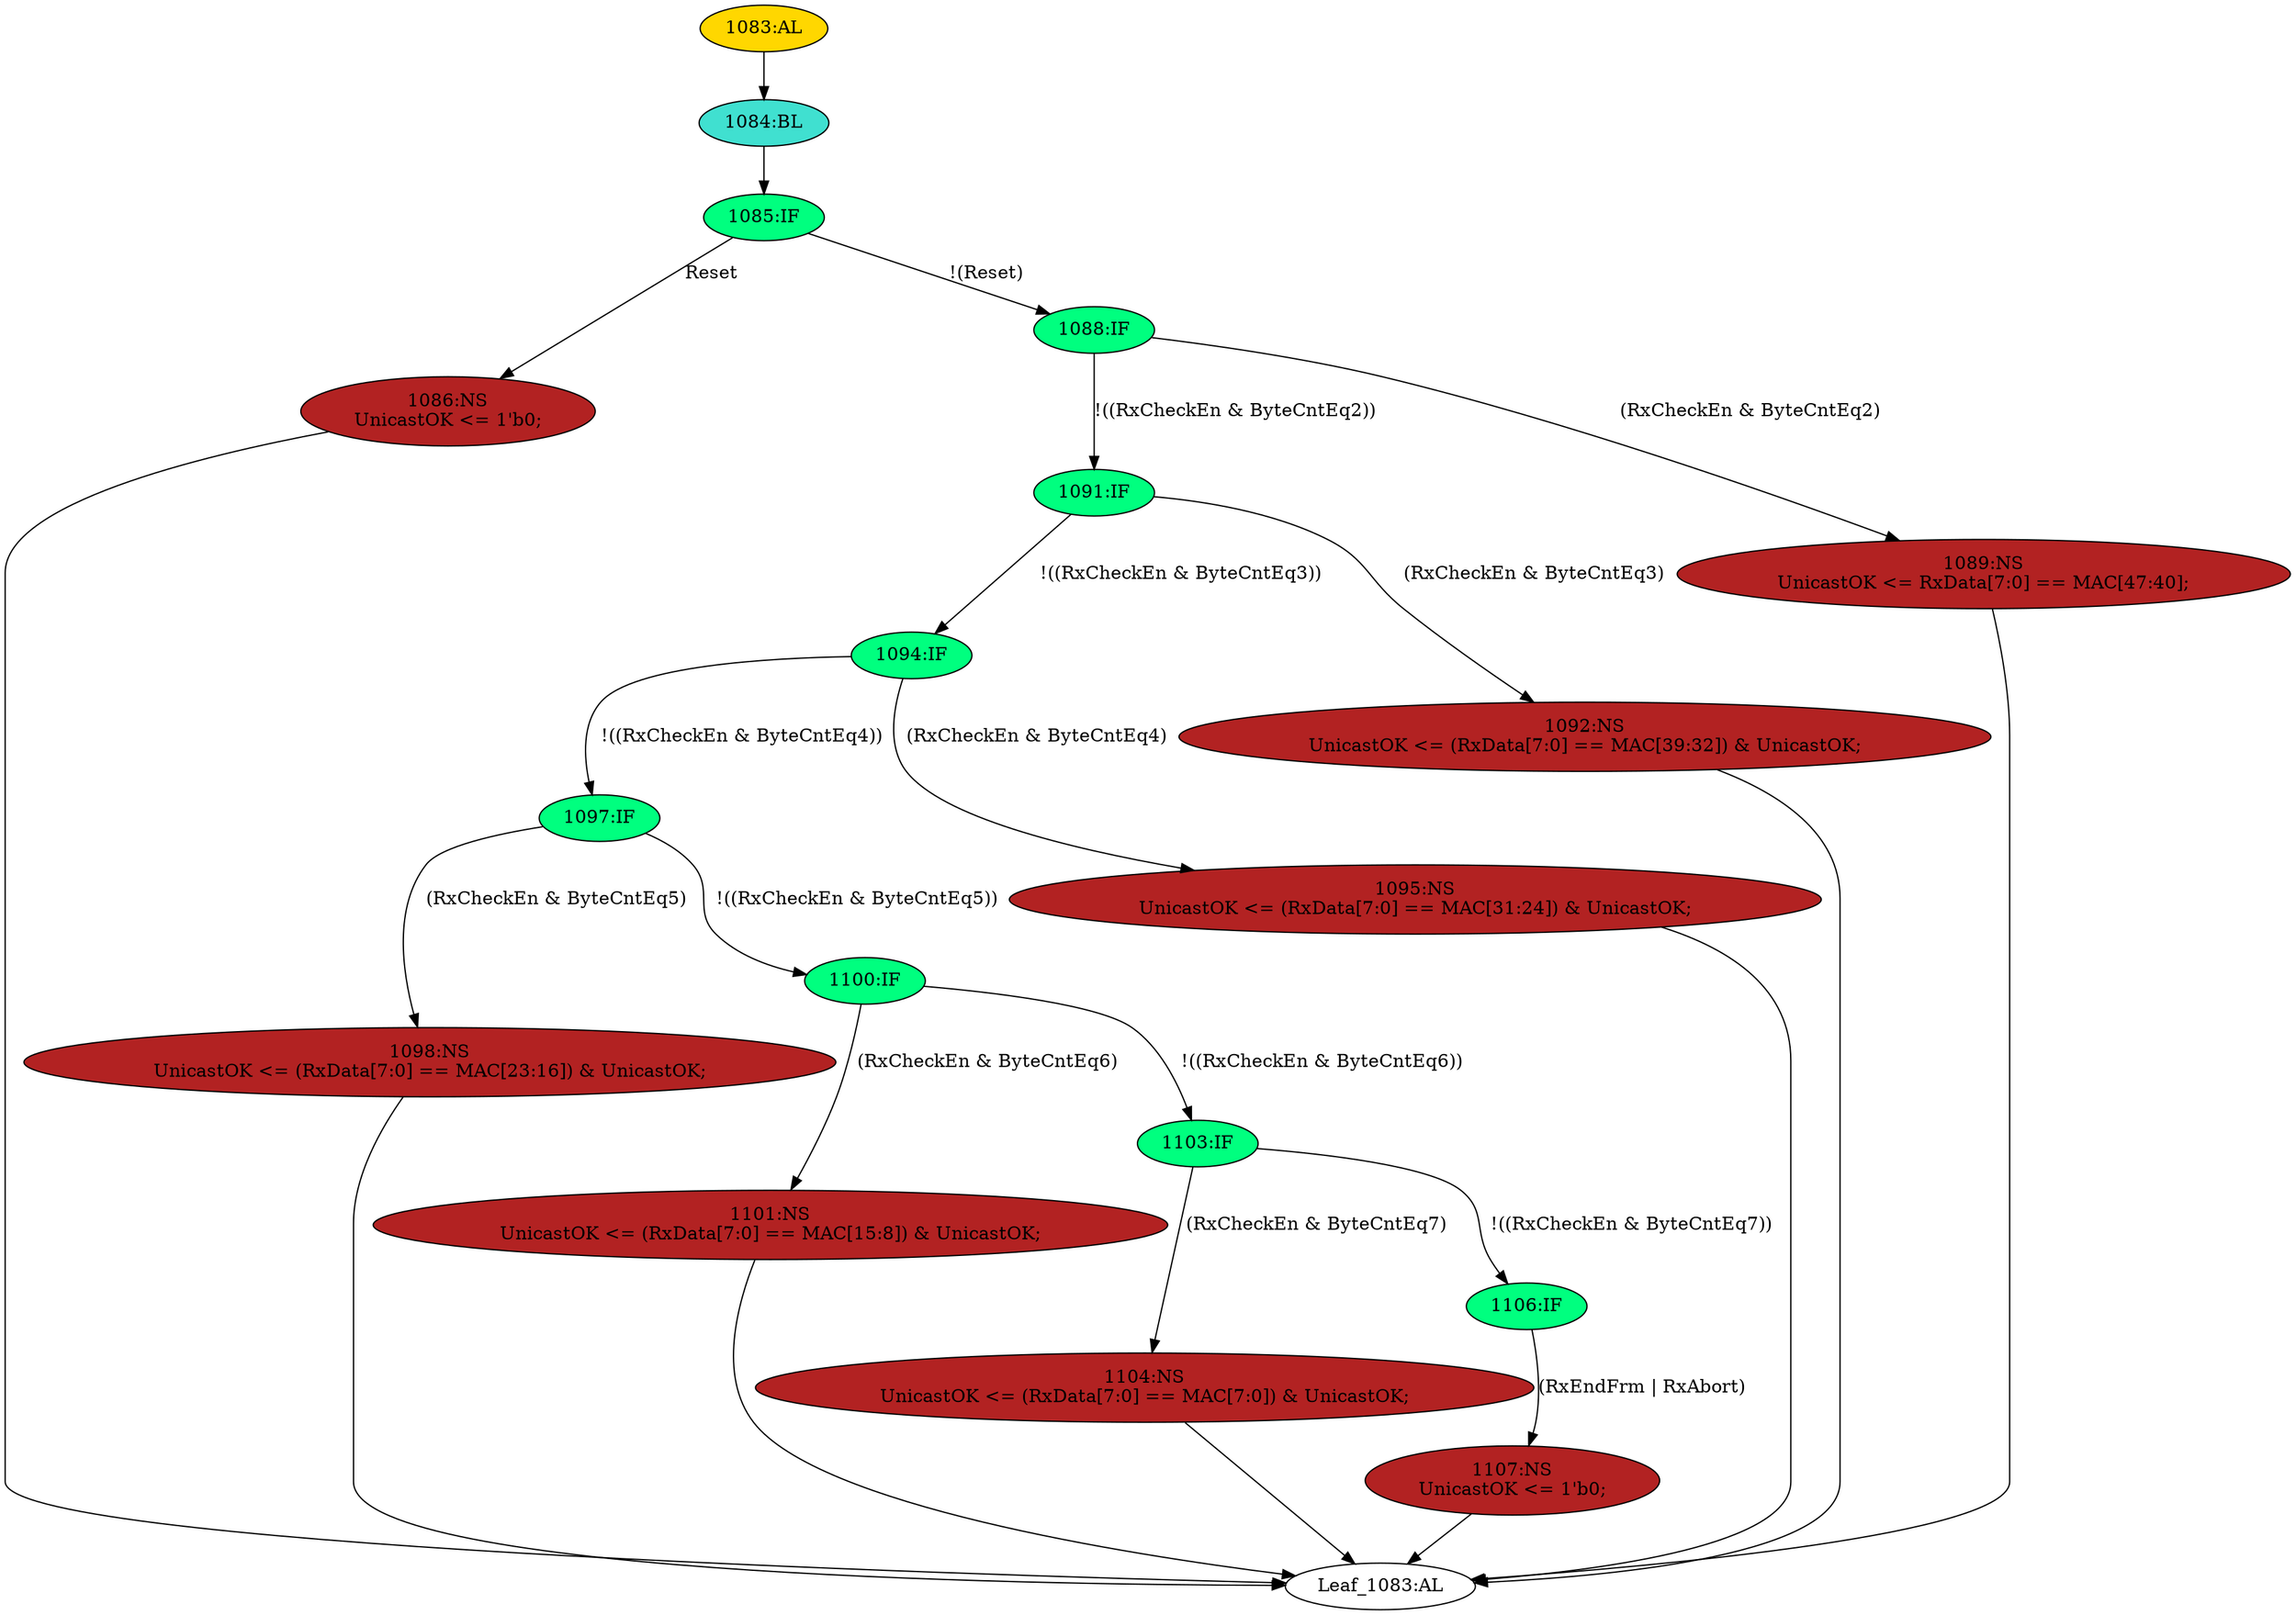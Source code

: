 strict digraph "" {
	node [label="\N"];
	"1094:IF"	 [ast="<pyverilog.vparser.ast.IfStatement object at 0x7fb430332590>",
		fillcolor=springgreen,
		label="1094:IF",
		statements="[]",
		style=filled,
		typ=IfStatement];
	"1097:IF"	 [ast="<pyverilog.vparser.ast.IfStatement object at 0x7fb43032c690>",
		fillcolor=springgreen,
		label="1097:IF",
		statements="[]",
		style=filled,
		typ=IfStatement];
	"1094:IF" -> "1097:IF"	 [cond="['RxCheckEn', 'ByteCntEq4']",
		label="!((RxCheckEn & ByteCntEq4))",
		lineno=1094];
	"1095:NS"	 [ast="<pyverilog.vparser.ast.NonblockingSubstitution object at 0x7fb43032a7d0>",
		fillcolor=firebrick,
		label="1095:NS
UnicastOK <= (RxData[7:0] == MAC[31:24]) & UnicastOK;",
		statements="[<pyverilog.vparser.ast.NonblockingSubstitution object at 0x7fb43032a7d0>]",
		style=filled,
		typ=NonblockingSubstitution];
	"1094:IF" -> "1095:NS"	 [cond="['RxCheckEn', 'ByteCntEq4']",
		label="(RxCheckEn & ByteCntEq4)",
		lineno=1094];
	"1101:NS"	 [ast="<pyverilog.vparser.ast.NonblockingSubstitution object at 0x7fb430335d50>",
		fillcolor=firebrick,
		label="1101:NS
UnicastOK <= (RxData[7:0] == MAC[15:8]) & UnicastOK;",
		statements="[<pyverilog.vparser.ast.NonblockingSubstitution object at 0x7fb430335d50>]",
		style=filled,
		typ=NonblockingSubstitution];
	"Leaf_1083:AL"	 [def_var="['UnicastOK']",
		label="Leaf_1083:AL"];
	"1101:NS" -> "Leaf_1083:AL"	 [cond="[]",
		lineno=None];
	"1104:NS"	 [ast="<pyverilog.vparser.ast.NonblockingSubstitution object at 0x7fb43032ca50>",
		fillcolor=firebrick,
		label="1104:NS
UnicastOK <= (RxData[7:0] == MAC[7:0]) & UnicastOK;",
		statements="[<pyverilog.vparser.ast.NonblockingSubstitution object at 0x7fb43032ca50>]",
		style=filled,
		typ=NonblockingSubstitution];
	"1104:NS" -> "Leaf_1083:AL"	 [cond="[]",
		lineno=None];
	"1103:IF"	 [ast="<pyverilog.vparser.ast.IfStatement object at 0x7fb43032c910>",
		fillcolor=springgreen,
		label="1103:IF",
		statements="[]",
		style=filled,
		typ=IfStatement];
	"1103:IF" -> "1104:NS"	 [cond="['RxCheckEn', 'ByteCntEq7']",
		label="(RxCheckEn & ByteCntEq7)",
		lineno=1103];
	"1106:IF"	 [ast="<pyverilog.vparser.ast.IfStatement object at 0x7fb43032c410>",
		fillcolor=springgreen,
		label="1106:IF",
		statements="[]",
		style=filled,
		typ=IfStatement];
	"1103:IF" -> "1106:IF"	 [cond="['RxCheckEn', 'ByteCntEq7']",
		label="!((RxCheckEn & ByteCntEq7))",
		lineno=1103];
	"1083:AL"	 [ast="<pyverilog.vparser.ast.Always object at 0x7fb43032ac50>",
		clk_sens=True,
		fillcolor=gold,
		label="1083:AL",
		sens="['MRxClk', 'Reset']",
		statements="[]",
		style=filled,
		typ=Always,
		use_var="['Reset', 'RxCheckEn', 'RxData', 'MAC', 'RxAbort', 'RxEndFrm', 'ByteCntEq5', 'ByteCntEq4', 'ByteCntEq7', 'ByteCntEq6', 'UnicastOK', '\
ByteCntEq3', 'ByteCntEq2']"];
	"1084:BL"	 [ast="<pyverilog.vparser.ast.Block object at 0x7fb43032add0>",
		fillcolor=turquoise,
		label="1084:BL",
		statements="[]",
		style=filled,
		typ=Block];
	"1083:AL" -> "1084:BL"	 [cond="[]",
		lineno=None];
	"1085:IF"	 [ast="<pyverilog.vparser.ast.IfStatement object at 0x7fb43032ae10>",
		fillcolor=springgreen,
		label="1085:IF",
		statements="[]",
		style=filled,
		typ=IfStatement];
	"1084:BL" -> "1085:IF"	 [cond="[]",
		lineno=None];
	"1086:NS"	 [ast="<pyverilog.vparser.ast.NonblockingSubstitution object at 0x7fb4302bb7d0>",
		fillcolor=firebrick,
		label="1086:NS
UnicastOK <= 1'b0;",
		statements="[<pyverilog.vparser.ast.NonblockingSubstitution object at 0x7fb4302bb7d0>]",
		style=filled,
		typ=NonblockingSubstitution];
	"1086:NS" -> "Leaf_1083:AL"	 [cond="[]",
		lineno=None];
	"1088:IF"	 [ast="<pyverilog.vparser.ast.IfStatement object at 0x7fb43032ae90>",
		fillcolor=springgreen,
		label="1088:IF",
		statements="[]",
		style=filled,
		typ=IfStatement];
	"1091:IF"	 [ast="<pyverilog.vparser.ast.IfStatement object at 0x7fb43032aed0>",
		fillcolor=springgreen,
		label="1091:IF",
		statements="[]",
		style=filled,
		typ=IfStatement];
	"1088:IF" -> "1091:IF"	 [cond="['RxCheckEn', 'ByteCntEq2']",
		label="!((RxCheckEn & ByteCntEq2))",
		lineno=1088];
	"1089:NS"	 [ast="<pyverilog.vparser.ast.NonblockingSubstitution object at 0x7fb4302bb3d0>",
		fillcolor=firebrick,
		label="1089:NS
UnicastOK <= RxData[7:0] == MAC[47:40];",
		statements="[<pyverilog.vparser.ast.NonblockingSubstitution object at 0x7fb4302bb3d0>]",
		style=filled,
		typ=NonblockingSubstitution];
	"1088:IF" -> "1089:NS"	 [cond="['RxCheckEn', 'ByteCntEq2']",
		label="(RxCheckEn & ByteCntEq2)",
		lineno=1088];
	"1091:IF" -> "1094:IF"	 [cond="['RxCheckEn', 'ByteCntEq3']",
		label="!((RxCheckEn & ByteCntEq3))",
		lineno=1091];
	"1092:NS"	 [ast="<pyverilog.vparser.ast.NonblockingSubstitution object at 0x7fb43032af10>",
		fillcolor=firebrick,
		label="1092:NS
UnicastOK <= (RxData[7:0] == MAC[39:32]) & UnicastOK;",
		statements="[<pyverilog.vparser.ast.NonblockingSubstitution object at 0x7fb43032af10>]",
		style=filled,
		typ=NonblockingSubstitution];
	"1091:IF" -> "1092:NS"	 [cond="['RxCheckEn', 'ByteCntEq3']",
		label="(RxCheckEn & ByteCntEq3)",
		lineno=1091];
	"1098:NS"	 [ast="<pyverilog.vparser.ast.NonblockingSubstitution object at 0x7fb43032a310>",
		fillcolor=firebrick,
		label="1098:NS
UnicastOK <= (RxData[7:0] == MAC[23:16]) & UnicastOK;",
		statements="[<pyverilog.vparser.ast.NonblockingSubstitution object at 0x7fb43032a310>]",
		style=filled,
		typ=NonblockingSubstitution];
	"1098:NS" -> "Leaf_1083:AL"	 [cond="[]",
		lineno=None];
	"1097:IF" -> "1098:NS"	 [cond="['RxCheckEn', 'ByteCntEq5']",
		label="(RxCheckEn & ByteCntEq5)",
		lineno=1097];
	"1100:IF"	 [ast="<pyverilog.vparser.ast.IfStatement object at 0x7fb43032c050>",
		fillcolor=springgreen,
		label="1100:IF",
		statements="[]",
		style=filled,
		typ=IfStatement];
	"1097:IF" -> "1100:IF"	 [cond="['RxCheckEn', 'ByteCntEq5']",
		label="!((RxCheckEn & ByteCntEq5))",
		lineno=1097];
	"1107:NS"	 [ast="<pyverilog.vparser.ast.NonblockingSubstitution object at 0x7fb43032cf10>",
		fillcolor=firebrick,
		label="1107:NS
UnicastOK <= 1'b0;",
		statements="[<pyverilog.vparser.ast.NonblockingSubstitution object at 0x7fb43032cf10>]",
		style=filled,
		typ=NonblockingSubstitution];
	"1106:IF" -> "1107:NS"	 [cond="['RxEndFrm', 'RxAbort']",
		label="(RxEndFrm | RxAbort)",
		lineno=1106];
	"1089:NS" -> "Leaf_1083:AL"	 [cond="[]",
		lineno=None];
	"1107:NS" -> "Leaf_1083:AL"	 [cond="[]",
		lineno=None];
	"1092:NS" -> "Leaf_1083:AL"	 [cond="[]",
		lineno=None];
	"1100:IF" -> "1101:NS"	 [cond="['RxCheckEn', 'ByteCntEq6']",
		label="(RxCheckEn & ByteCntEq6)",
		lineno=1100];
	"1100:IF" -> "1103:IF"	 [cond="['RxCheckEn', 'ByteCntEq6']",
		label="!((RxCheckEn & ByteCntEq6))",
		lineno=1100];
	"1085:IF" -> "1086:NS"	 [cond="['Reset']",
		label=Reset,
		lineno=1085];
	"1085:IF" -> "1088:IF"	 [cond="['Reset']",
		label="!(Reset)",
		lineno=1085];
	"1095:NS" -> "Leaf_1083:AL"	 [cond="[]",
		lineno=None];
}
